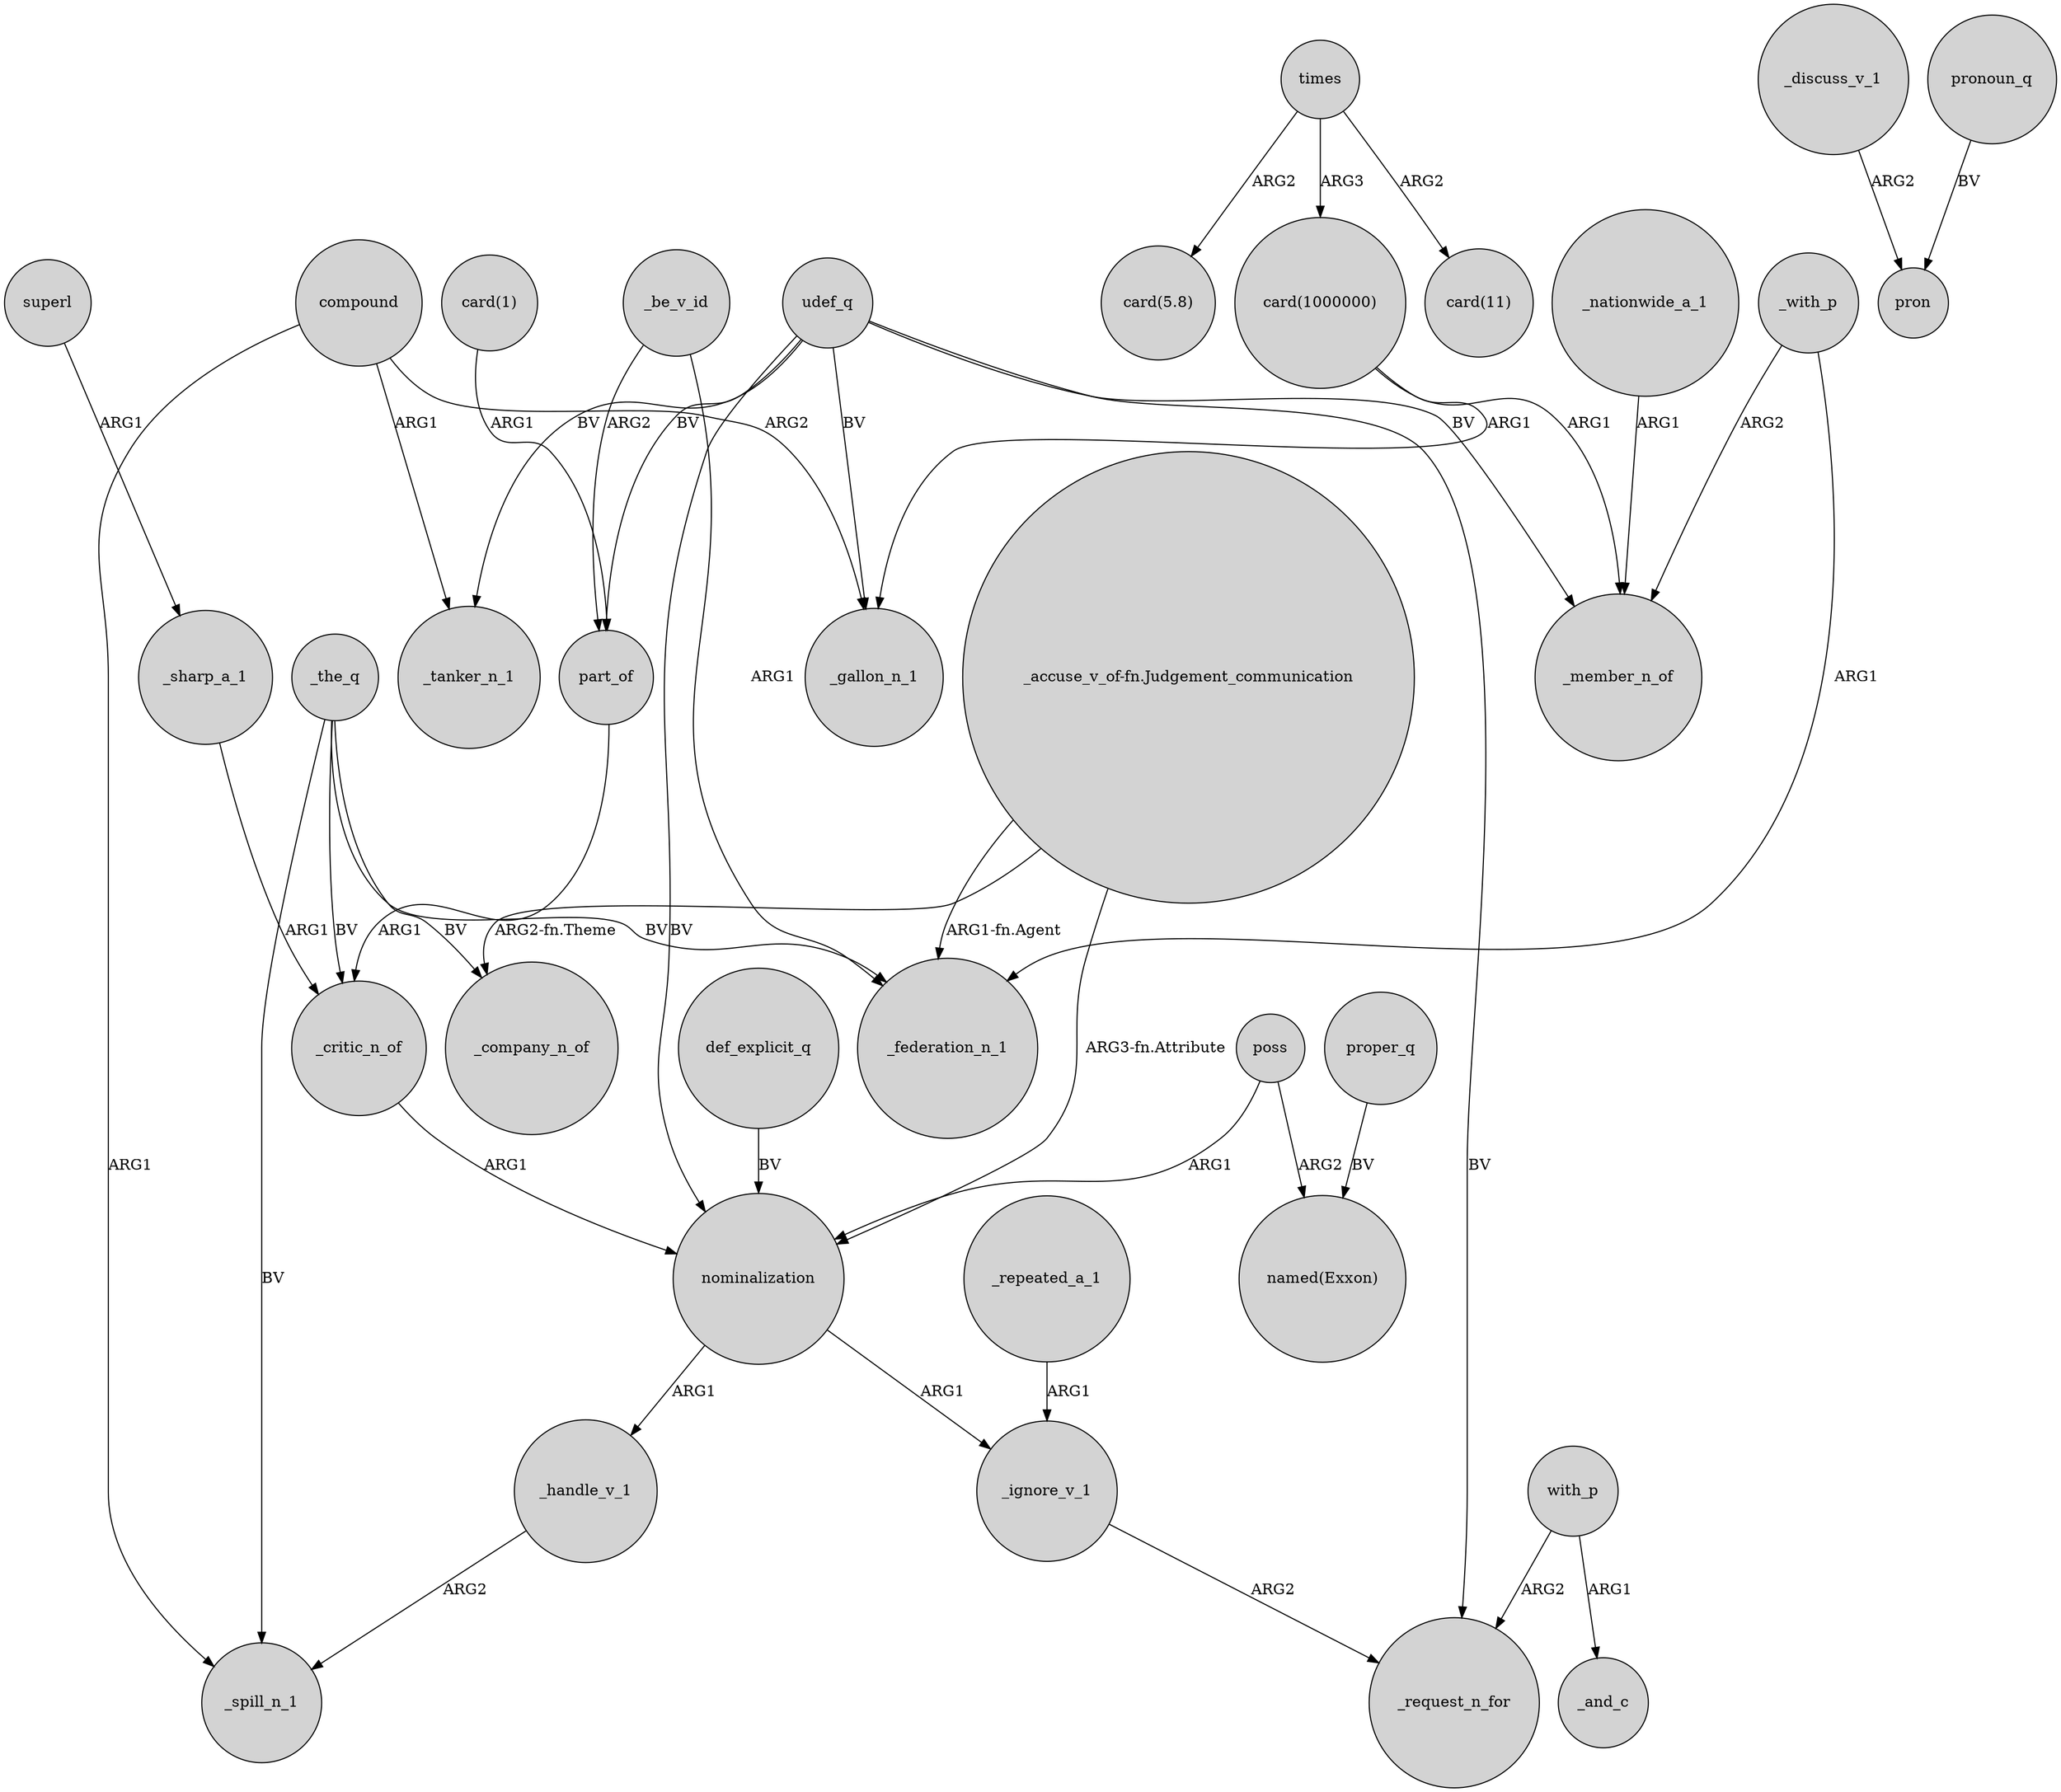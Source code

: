 digraph {
	node [shape=circle style=filled]
	_the_q -> _federation_n_1 [label=BV]
	udef_q -> part_of [label=BV]
	udef_q -> _tanker_n_1 [label=BV]
	_sharp_a_1 -> _critic_n_of [label=ARG1]
	udef_q -> _gallon_n_1 [label=BV]
	proper_q -> "named(Exxon)" [label=BV]
	compound -> _gallon_n_1 [label=ARG2]
	_discuss_v_1 -> pron [label=ARG2]
	nominalization -> _handle_v_1 [label=ARG1]
	_repeated_a_1 -> _ignore_v_1 [label=ARG1]
	compound -> _spill_n_1 [label=ARG1]
	_handle_v_1 -> _spill_n_1 [label=ARG2]
	_be_v_id -> _federation_n_1 [label=ARG1]
	poss -> nominalization [label=ARG1]
	times -> "card(5.8)" [label=ARG2]
	_the_q -> _company_n_of [label=BV]
	udef_q -> _request_n_for [label=BV]
	"card(1000000)" -> _gallon_n_1 [label=ARG1]
	pronoun_q -> pron [label=BV]
	part_of -> _critic_n_of [label=ARG1]
	_critic_n_of -> nominalization [label=ARG1]
	compound -> _tanker_n_1 [label=ARG1]
	times -> "card(1000000)" [label=ARG3]
	"card(1000000)" -> _member_n_of [label=ARG1]
	udef_q -> _member_n_of [label=BV]
	_the_q -> _spill_n_1 [label=BV]
	superl -> _sharp_a_1 [label=ARG1]
	nominalization -> _ignore_v_1 [label=ARG1]
	udef_q -> nominalization [label=BV]
	poss -> "named(Exxon)" [label=ARG2]
	_the_q -> _critic_n_of [label=BV]
	"card(1)" -> part_of [label=ARG1]
	_with_p -> _member_n_of [label=ARG2]
	def_explicit_q -> nominalization [label=BV]
	"_accuse_v_of-fn.Judgement_communication" -> _federation_n_1 [label="ARG1-fn.Agent"]
	"_accuse_v_of-fn.Judgement_communication" -> _company_n_of [label="ARG2-fn.Theme"]
	_ignore_v_1 -> _request_n_for [label=ARG2]
	_be_v_id -> part_of [label=ARG2]
	"_accuse_v_of-fn.Judgement_communication" -> nominalization [label="ARG3-fn.Attribute"]
	with_p -> _request_n_for [label=ARG2]
	_with_p -> _federation_n_1 [label=ARG1]
	with_p -> _and_c [label=ARG1]
	_nationwide_a_1 -> _member_n_of [label=ARG1]
	times -> "card(11)" [label=ARG2]
}

